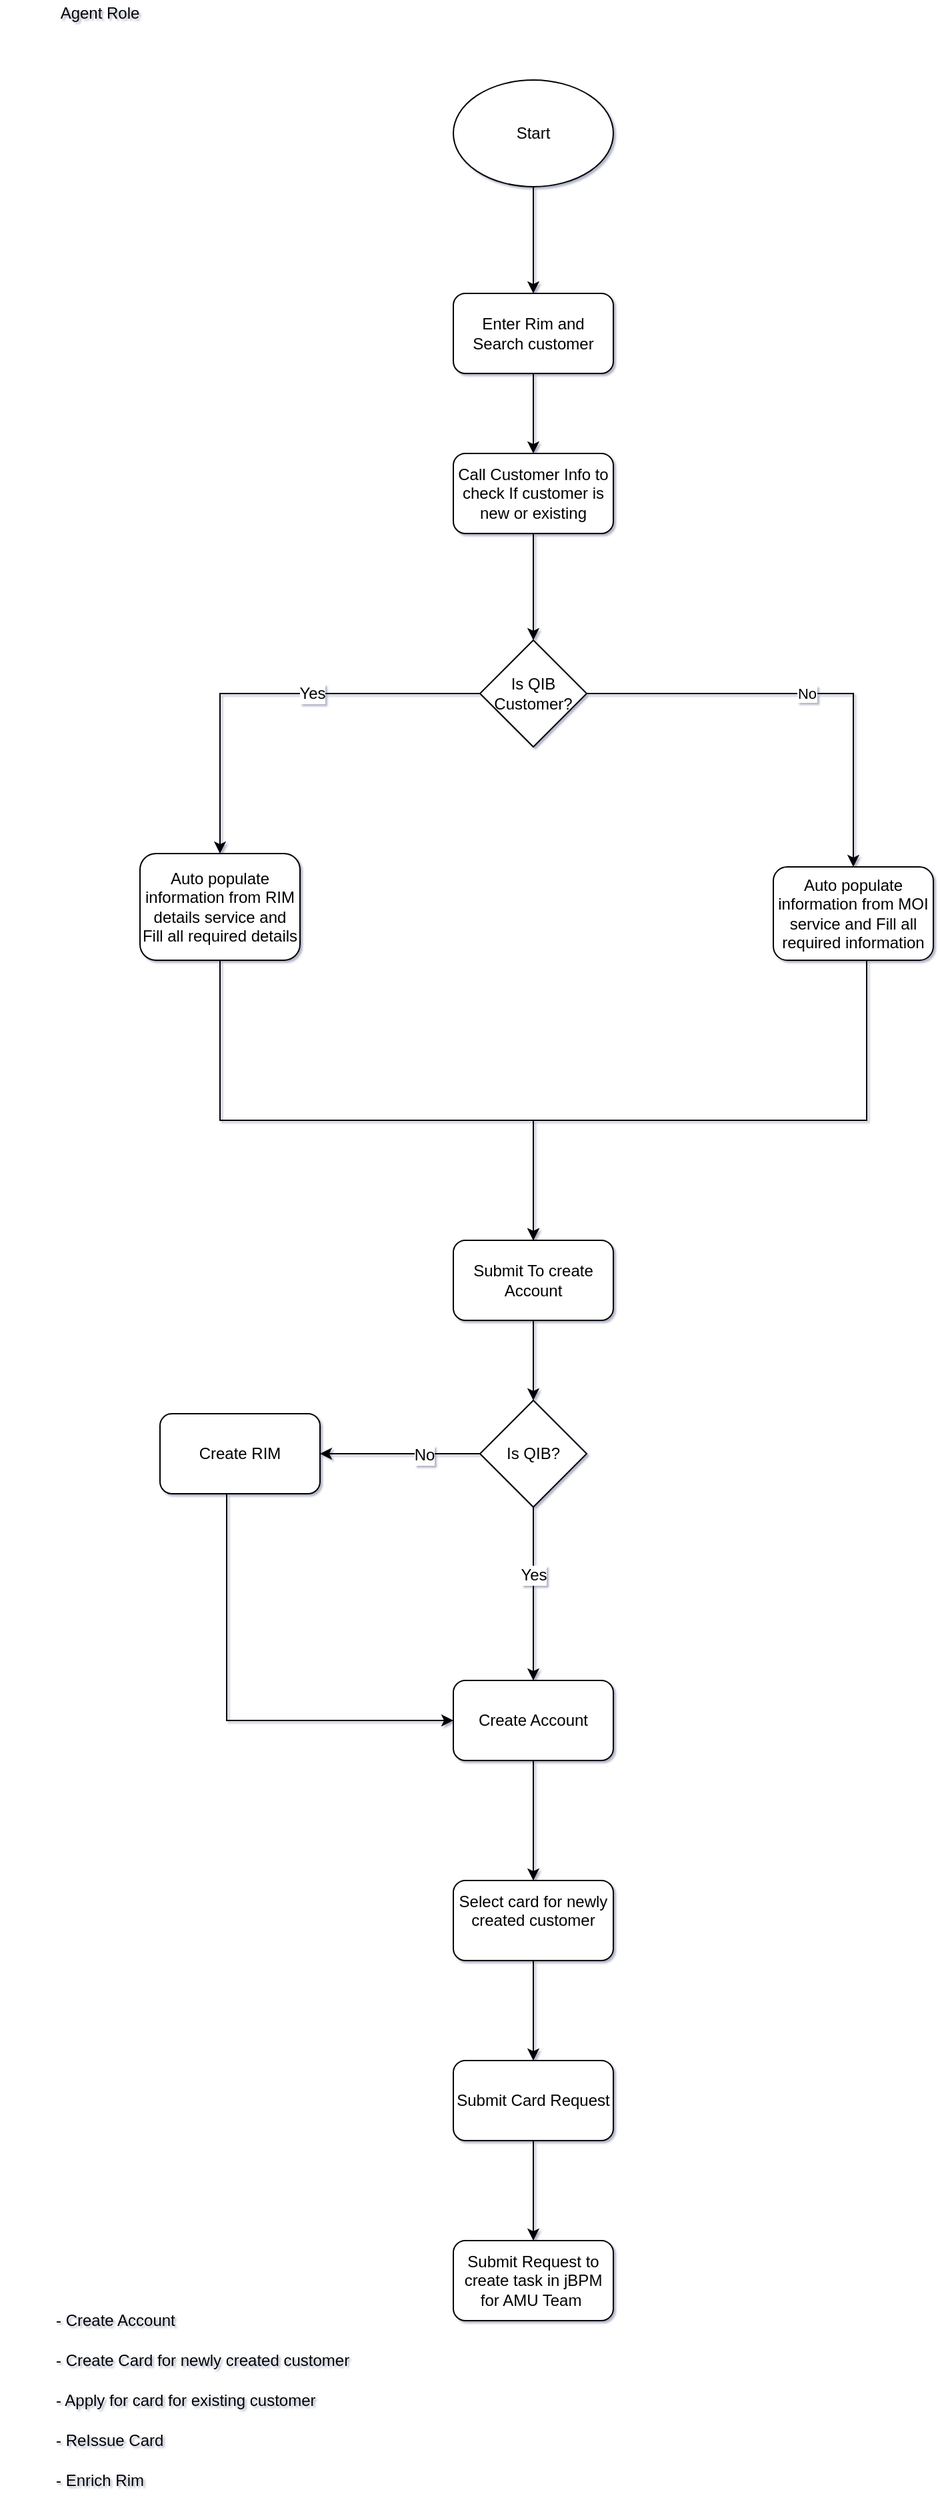 <mxfile version="12.1.9" type="github" pages="1">
  <diagram id="2twD82b5ImCGELpljjjg" name="Page-1">
    <mxGraphModel dx="1102" dy="565" grid="1" gridSize="10" guides="1" tooltips="1" connect="1" arrows="1" fold="1" page="1" pageScale="1" pageWidth="850" pageHeight="1100" background="#FFFFFF" math="0" shadow="1">
      <root>
        <mxCell id="0"/>
        <mxCell id="1" parent="0"/>
        <mxCell id="Au587F4Ic1VJoxMTOZfx-5" value="" style="edgeStyle=orthogonalEdgeStyle;rounded=0;orthogonalLoop=1;jettySize=auto;html=1;" parent="1" source="Au587F4Ic1VJoxMTOZfx-1" target="Au587F4Ic1VJoxMTOZfx-3" edge="1">
          <mxGeometry relative="1" as="geometry">
            <mxPoint x="350" y="250" as="targetPoint"/>
          </mxGeometry>
        </mxCell>
        <mxCell id="Au587F4Ic1VJoxMTOZfx-1" value="Start" style="ellipse;whiteSpace=wrap;html=1;" parent="1" vertex="1">
          <mxGeometry x="360" y="90" width="120" height="80" as="geometry"/>
        </mxCell>
        <mxCell id="Au587F4Ic1VJoxMTOZfx-2" value="Agent Role" style="text;html=1;strokeColor=none;fillColor=none;align=center;verticalAlign=middle;whiteSpace=wrap;rounded=0;" parent="1" vertex="1">
          <mxGeometry x="20" y="30" width="150" height="20" as="geometry"/>
        </mxCell>
        <mxCell id="Au587F4Ic1VJoxMTOZfx-7" value="" style="edgeStyle=orthogonalEdgeStyle;rounded=0;orthogonalLoop=1;jettySize=auto;html=1;" parent="1" source="Au587F4Ic1VJoxMTOZfx-3" target="Au587F4Ic1VJoxMTOZfx-6" edge="1">
          <mxGeometry relative="1" as="geometry"/>
        </mxCell>
        <mxCell id="Au587F4Ic1VJoxMTOZfx-3" value="Enter Rim and Search customer" style="rounded=1;whiteSpace=wrap;html=1;" parent="1" vertex="1">
          <mxGeometry x="360" y="250" width="120" height="60" as="geometry"/>
        </mxCell>
        <mxCell id="Au587F4Ic1VJoxMTOZfx-9" style="edgeStyle=orthogonalEdgeStyle;rounded=0;orthogonalLoop=1;jettySize=auto;html=1;" parent="1" source="Au587F4Ic1VJoxMTOZfx-6" target="Au587F4Ic1VJoxMTOZfx-8" edge="1">
          <mxGeometry relative="1" as="geometry"/>
        </mxCell>
        <mxCell id="Au587F4Ic1VJoxMTOZfx-6" value="Call Customer Info to check If customer is new or existing" style="rounded=1;whiteSpace=wrap;html=1;" parent="1" vertex="1">
          <mxGeometry x="360" y="370" width="120" height="60" as="geometry"/>
        </mxCell>
        <mxCell id="Au587F4Ic1VJoxMTOZfx-11" value="" style="edgeStyle=orthogonalEdgeStyle;rounded=0;orthogonalLoop=1;jettySize=auto;html=1;" parent="1" source="Au587F4Ic1VJoxMTOZfx-8" target="Au587F4Ic1VJoxMTOZfx-12" edge="1">
          <mxGeometry relative="1" as="geometry">
            <mxPoint x="300" y="550" as="targetPoint"/>
          </mxGeometry>
        </mxCell>
        <mxCell id="Au587F4Ic1VJoxMTOZfx-13" value="Yes" style="text;html=1;resizable=0;points=[];align=center;verticalAlign=middle;labelBackgroundColor=#ffffff;" parent="Au587F4Ic1VJoxMTOZfx-11" vertex="1" connectable="0">
          <mxGeometry x="-0.2" relative="1" as="geometry">
            <mxPoint as="offset"/>
          </mxGeometry>
        </mxCell>
        <mxCell id="Au587F4Ic1VJoxMTOZfx-17" value="No" style="edgeStyle=orthogonalEdgeStyle;rounded=0;orthogonalLoop=1;jettySize=auto;html=1;" parent="1" source="Au587F4Ic1VJoxMTOZfx-8" target="Au587F4Ic1VJoxMTOZfx-18" edge="1">
          <mxGeometry relative="1" as="geometry">
            <mxPoint x="540" y="550" as="targetPoint"/>
          </mxGeometry>
        </mxCell>
        <mxCell id="Au587F4Ic1VJoxMTOZfx-8" value="Is QIB Customer?" style="rhombus;whiteSpace=wrap;html=1;" parent="1" vertex="1">
          <mxGeometry x="380" y="510" width="80" height="80" as="geometry"/>
        </mxCell>
        <mxCell id="Au587F4Ic1VJoxMTOZfx-15" value="" style="edgeStyle=orthogonalEdgeStyle;rounded=0;orthogonalLoop=1;jettySize=auto;html=1;" parent="1" source="Au587F4Ic1VJoxMTOZfx-12" target="Au587F4Ic1VJoxMTOZfx-19" edge="1">
          <mxGeometry relative="1" as="geometry">
            <mxPoint x="185" y="770" as="targetPoint"/>
            <Array as="points">
              <mxPoint x="185" y="870"/>
              <mxPoint x="420" y="870"/>
            </Array>
          </mxGeometry>
        </mxCell>
        <mxCell id="Au587F4Ic1VJoxMTOZfx-12" value="Auto populate information from RIM details service and Fill all required details" style="rounded=1;whiteSpace=wrap;html=1;" parent="1" vertex="1">
          <mxGeometry x="125" y="670" width="120" height="80" as="geometry"/>
        </mxCell>
        <mxCell id="Au587F4Ic1VJoxMTOZfx-20" value="" style="edgeStyle=orthogonalEdgeStyle;rounded=0;orthogonalLoop=1;jettySize=auto;html=1;" parent="1" source="Au587F4Ic1VJoxMTOZfx-18" target="Au587F4Ic1VJoxMTOZfx-19" edge="1">
          <mxGeometry relative="1" as="geometry">
            <Array as="points">
              <mxPoint x="670" y="870"/>
              <mxPoint x="420" y="870"/>
            </Array>
          </mxGeometry>
        </mxCell>
        <mxCell id="Au587F4Ic1VJoxMTOZfx-18" value="Auto populate information from MOI service and Fill all required information" style="rounded=1;whiteSpace=wrap;html=1;" parent="1" vertex="1">
          <mxGeometry x="600" y="680" width="120" height="70" as="geometry"/>
        </mxCell>
        <mxCell id="Au587F4Ic1VJoxMTOZfx-22" style="edgeStyle=orthogonalEdgeStyle;rounded=0;orthogonalLoop=1;jettySize=auto;html=1;" parent="1" source="Au587F4Ic1VJoxMTOZfx-19" target="Au587F4Ic1VJoxMTOZfx-21" edge="1">
          <mxGeometry relative="1" as="geometry"/>
        </mxCell>
        <mxCell id="Au587F4Ic1VJoxMTOZfx-19" value="Submit To create Account" style="rounded=1;whiteSpace=wrap;html=1;" parent="1" vertex="1">
          <mxGeometry x="360" y="960" width="120" height="60" as="geometry"/>
        </mxCell>
        <mxCell id="Au587F4Ic1VJoxMTOZfx-24" value="" style="edgeStyle=orthogonalEdgeStyle;rounded=0;orthogonalLoop=1;jettySize=auto;html=1;" parent="1" source="Au587F4Ic1VJoxMTOZfx-21" target="Au587F4Ic1VJoxMTOZfx-25" edge="1">
          <mxGeometry relative="1" as="geometry">
            <mxPoint x="300" y="1120" as="targetPoint"/>
          </mxGeometry>
        </mxCell>
        <mxCell id="Au587F4Ic1VJoxMTOZfx-26" value="No&lt;br&gt;" style="text;html=1;resizable=0;points=[];align=center;verticalAlign=middle;labelBackgroundColor=#ffffff;" parent="Au587F4Ic1VJoxMTOZfx-24" vertex="1" connectable="0">
          <mxGeometry x="-0.3" y="1" relative="1" as="geometry">
            <mxPoint as="offset"/>
          </mxGeometry>
        </mxCell>
        <mxCell id="Au587F4Ic1VJoxMTOZfx-28" value="" style="edgeStyle=orthogonalEdgeStyle;rounded=0;orthogonalLoop=1;jettySize=auto;html=1;" parent="1" source="Au587F4Ic1VJoxMTOZfx-21" target="Au587F4Ic1VJoxMTOZfx-29" edge="1">
          <mxGeometry relative="1" as="geometry">
            <mxPoint x="420" y="1280" as="targetPoint"/>
          </mxGeometry>
        </mxCell>
        <mxCell id="Au587F4Ic1VJoxMTOZfx-33" value="Yes" style="text;html=1;resizable=0;points=[];align=center;verticalAlign=middle;labelBackgroundColor=#ffffff;" parent="Au587F4Ic1VJoxMTOZfx-28" vertex="1" connectable="0">
          <mxGeometry x="-0.215" relative="1" as="geometry">
            <mxPoint as="offset"/>
          </mxGeometry>
        </mxCell>
        <mxCell id="Au587F4Ic1VJoxMTOZfx-21" value="Is QIB?&lt;br&gt;" style="rhombus;whiteSpace=wrap;html=1;" parent="1" vertex="1">
          <mxGeometry x="380" y="1080" width="80" height="80" as="geometry"/>
        </mxCell>
        <mxCell id="Au587F4Ic1VJoxMTOZfx-30" style="edgeStyle=orthogonalEdgeStyle;rounded=0;orthogonalLoop=1;jettySize=auto;html=1;" parent="1" source="Au587F4Ic1VJoxMTOZfx-25" target="Au587F4Ic1VJoxMTOZfx-29" edge="1">
          <mxGeometry relative="1" as="geometry">
            <Array as="points">
              <mxPoint x="190" y="1320"/>
            </Array>
          </mxGeometry>
        </mxCell>
        <mxCell id="Au587F4Ic1VJoxMTOZfx-25" value="Create RIM" style="rounded=1;whiteSpace=wrap;html=1;" parent="1" vertex="1">
          <mxGeometry x="140" y="1090" width="120" height="60" as="geometry"/>
        </mxCell>
        <mxCell id="Au587F4Ic1VJoxMTOZfx-32" style="edgeStyle=orthogonalEdgeStyle;rounded=0;orthogonalLoop=1;jettySize=auto;html=1;" parent="1" source="Au587F4Ic1VJoxMTOZfx-29" target="Au587F4Ic1VJoxMTOZfx-31" edge="1">
          <mxGeometry relative="1" as="geometry"/>
        </mxCell>
        <mxCell id="Au587F4Ic1VJoxMTOZfx-29" value="Create Account" style="rounded=1;whiteSpace=wrap;html=1;" parent="1" vertex="1">
          <mxGeometry x="360" y="1290" width="120" height="60" as="geometry"/>
        </mxCell>
        <mxCell id="tN4coY-oZ9cPaAGZ97Qc-3" value="" style="edgeStyle=orthogonalEdgeStyle;rounded=0;orthogonalLoop=1;jettySize=auto;html=1;" edge="1" parent="1" source="Au587F4Ic1VJoxMTOZfx-31" target="tN4coY-oZ9cPaAGZ97Qc-2">
          <mxGeometry relative="1" as="geometry"/>
        </mxCell>
        <mxCell id="Au587F4Ic1VJoxMTOZfx-31" value="Select card for newly created customer&lt;br&gt;&amp;nbsp;" style="rounded=1;whiteSpace=wrap;html=1;" parent="1" vertex="1">
          <mxGeometry x="360" y="1440" width="120" height="60" as="geometry"/>
        </mxCell>
        <mxCell id="tN4coY-oZ9cPaAGZ97Qc-4" value="" style="edgeStyle=orthogonalEdgeStyle;rounded=0;orthogonalLoop=1;jettySize=auto;html=1;" edge="1" parent="1" source="tN4coY-oZ9cPaAGZ97Qc-2" target="Au587F4Ic1VJoxMTOZfx-34">
          <mxGeometry relative="1" as="geometry"/>
        </mxCell>
        <mxCell id="tN4coY-oZ9cPaAGZ97Qc-2" value="Submit Card Request" style="rounded=1;whiteSpace=wrap;html=1;" vertex="1" parent="1">
          <mxGeometry x="360" y="1575" width="120" height="60" as="geometry"/>
        </mxCell>
        <mxCell id="Au587F4Ic1VJoxMTOZfx-34" value="Submit Request to create task in jBPM for AMU Team&amp;nbsp;" style="rounded=1;whiteSpace=wrap;html=1;" parent="1" vertex="1">
          <mxGeometry x="360" y="1710" width="120" height="60" as="geometry"/>
        </mxCell>
        <mxCell id="bWhokOLm7ul_z7ufvjEY-1" value="- Create Account" style="text;html=1;strokeColor=none;fillColor=none;align=left;verticalAlign=middle;whiteSpace=wrap;rounded=0;" parent="1" vertex="1">
          <mxGeometry x="60" y="1760" width="210" height="20" as="geometry"/>
        </mxCell>
        <mxCell id="bWhokOLm7ul_z7ufvjEY-4" value="- Create Card for newly created customer" style="text;html=1;strokeColor=none;fillColor=none;align=left;verticalAlign=middle;whiteSpace=wrap;rounded=0;" parent="1" vertex="1">
          <mxGeometry x="60" y="1790" width="240" height="20" as="geometry"/>
        </mxCell>
        <mxCell id="bWhokOLm7ul_z7ufvjEY-5" value="- ReIssue Card" style="text;html=1;strokeColor=none;fillColor=none;align=left;verticalAlign=middle;whiteSpace=wrap;rounded=0;" parent="1" vertex="1">
          <mxGeometry x="60" y="1850" width="240" height="20" as="geometry"/>
        </mxCell>
        <mxCell id="bWhokOLm7ul_z7ufvjEY-6" value="- Enrich Rim" style="text;html=1;strokeColor=none;fillColor=none;align=left;verticalAlign=middle;whiteSpace=wrap;rounded=0;" parent="1" vertex="1">
          <mxGeometry x="60" y="1880" width="240" height="20" as="geometry"/>
        </mxCell>
        <mxCell id="tN4coY-oZ9cPaAGZ97Qc-1" value="- Apply for card for existing customer" style="text;html=1;strokeColor=none;fillColor=none;align=left;verticalAlign=middle;whiteSpace=wrap;rounded=0;" vertex="1" parent="1">
          <mxGeometry x="60" y="1820" width="240" height="20" as="geometry"/>
        </mxCell>
      </root>
    </mxGraphModel>
  </diagram>
</mxfile>
